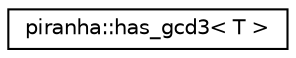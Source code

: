 digraph "Graphical Class Hierarchy"
{
  edge [fontname="Helvetica",fontsize="10",labelfontname="Helvetica",labelfontsize="10"];
  node [fontname="Helvetica",fontsize="10",shape=record];
  rankdir="LR";
  Node0 [label="piranha::has_gcd3\< T \>",height=0.2,width=0.4,color="black", fillcolor="white", style="filled",URL="$classpiranha_1_1has__gcd3.html",tooltip="Detect piranha::math::gcd3(). "];
}
